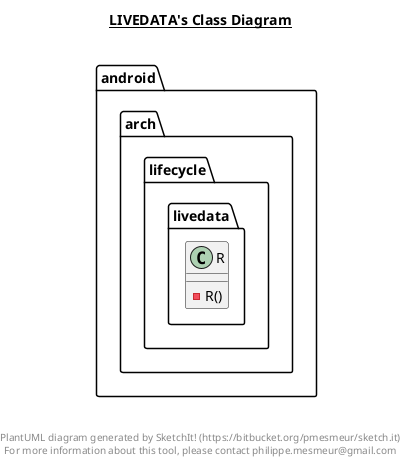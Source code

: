 @startuml

title __LIVEDATA's Class Diagram__\n

  namespace android.arch.lifecycle {
    namespace livedata {
      class android.arch.lifecycle.livedata.R {
          - R()
      }
    }
  }
  



right footer


PlantUML diagram generated by SketchIt! (https://bitbucket.org/pmesmeur/sketch.it)
For more information about this tool, please contact philippe.mesmeur@gmail.com
endfooter

@enduml
